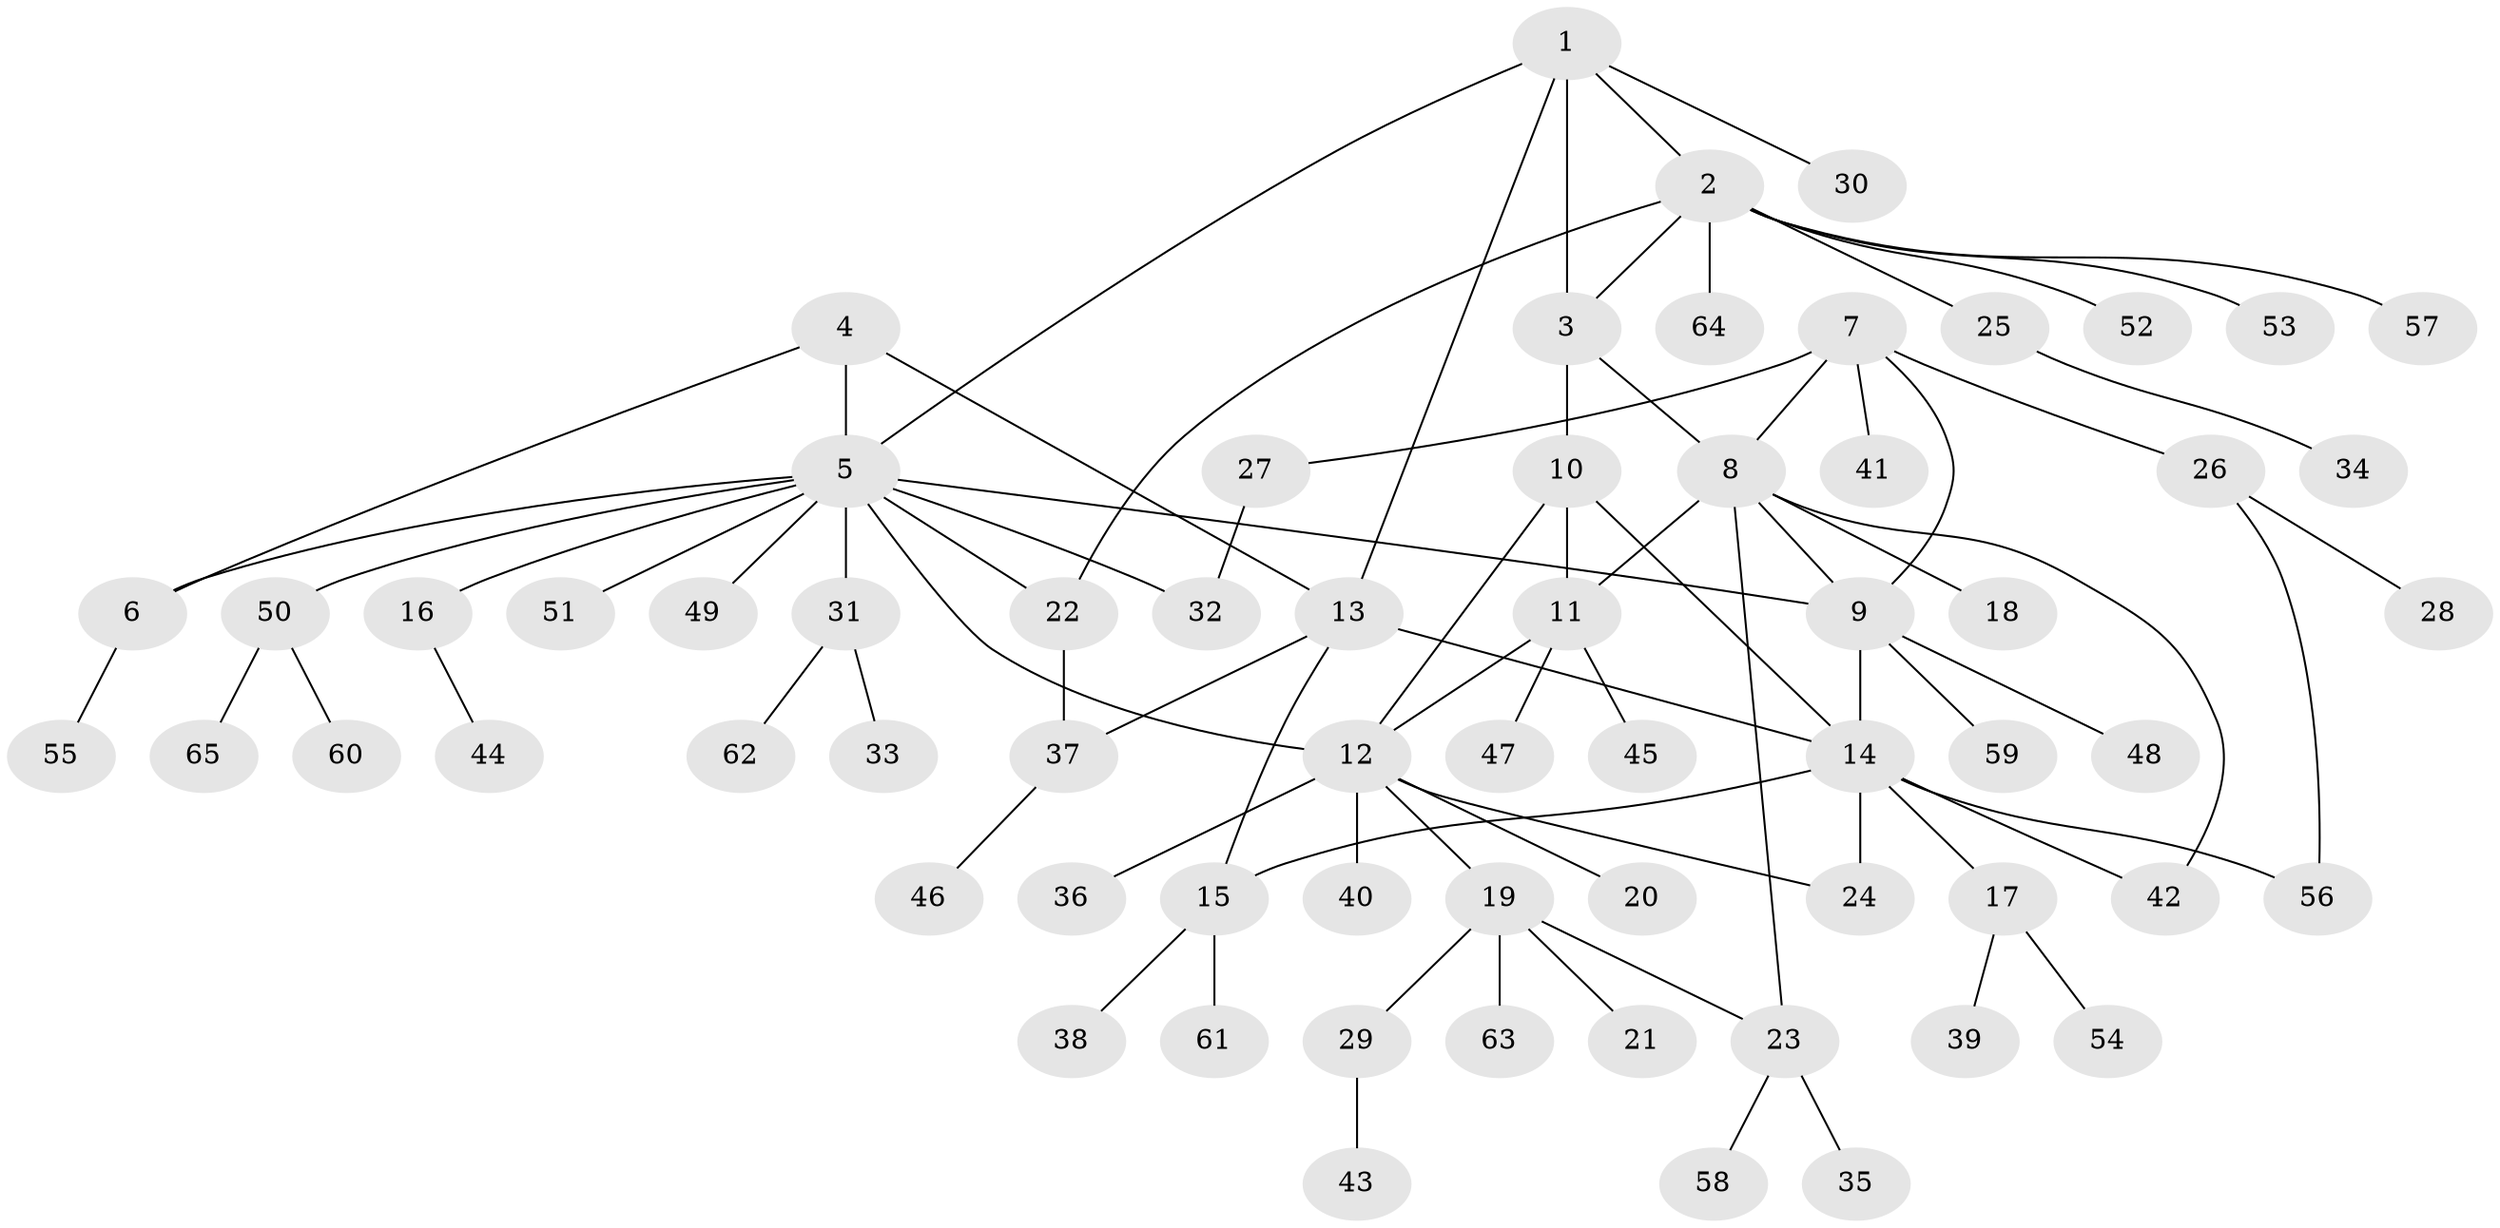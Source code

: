 // coarse degree distribution, {6: 0.043478260869565216, 7: 0.043478260869565216, 3: 0.08695652173913043, 11: 0.021739130434782608, 4: 0.043478260869565216, 10: 0.021739130434782608, 5: 0.021739130434782608, 9: 0.021739130434782608, 1: 0.5434782608695652, 2: 0.15217391304347827}
// Generated by graph-tools (version 1.1) at 2025/52/02/27/25 19:52:22]
// undirected, 65 vertices, 82 edges
graph export_dot {
graph [start="1"]
  node [color=gray90,style=filled];
  1;
  2;
  3;
  4;
  5;
  6;
  7;
  8;
  9;
  10;
  11;
  12;
  13;
  14;
  15;
  16;
  17;
  18;
  19;
  20;
  21;
  22;
  23;
  24;
  25;
  26;
  27;
  28;
  29;
  30;
  31;
  32;
  33;
  34;
  35;
  36;
  37;
  38;
  39;
  40;
  41;
  42;
  43;
  44;
  45;
  46;
  47;
  48;
  49;
  50;
  51;
  52;
  53;
  54;
  55;
  56;
  57;
  58;
  59;
  60;
  61;
  62;
  63;
  64;
  65;
  1 -- 2;
  1 -- 3;
  1 -- 5;
  1 -- 13;
  1 -- 30;
  2 -- 3;
  2 -- 22;
  2 -- 25;
  2 -- 52;
  2 -- 53;
  2 -- 57;
  2 -- 64;
  3 -- 8;
  3 -- 10;
  4 -- 5;
  4 -- 6;
  4 -- 13;
  5 -- 6;
  5 -- 9;
  5 -- 12;
  5 -- 16;
  5 -- 22;
  5 -- 31;
  5 -- 32;
  5 -- 49;
  5 -- 50;
  5 -- 51;
  6 -- 55;
  7 -- 8;
  7 -- 9;
  7 -- 26;
  7 -- 27;
  7 -- 41;
  8 -- 9;
  8 -- 11;
  8 -- 18;
  8 -- 23;
  8 -- 42;
  9 -- 14;
  9 -- 48;
  9 -- 59;
  10 -- 11;
  10 -- 12;
  10 -- 14;
  11 -- 12;
  11 -- 45;
  11 -- 47;
  12 -- 19;
  12 -- 20;
  12 -- 24;
  12 -- 36;
  12 -- 40;
  13 -- 14;
  13 -- 15;
  13 -- 37;
  14 -- 15;
  14 -- 17;
  14 -- 24;
  14 -- 42;
  14 -- 56;
  15 -- 38;
  15 -- 61;
  16 -- 44;
  17 -- 39;
  17 -- 54;
  19 -- 21;
  19 -- 23;
  19 -- 29;
  19 -- 63;
  22 -- 37;
  23 -- 35;
  23 -- 58;
  25 -- 34;
  26 -- 28;
  26 -- 56;
  27 -- 32;
  29 -- 43;
  31 -- 33;
  31 -- 62;
  37 -- 46;
  50 -- 60;
  50 -- 65;
}
